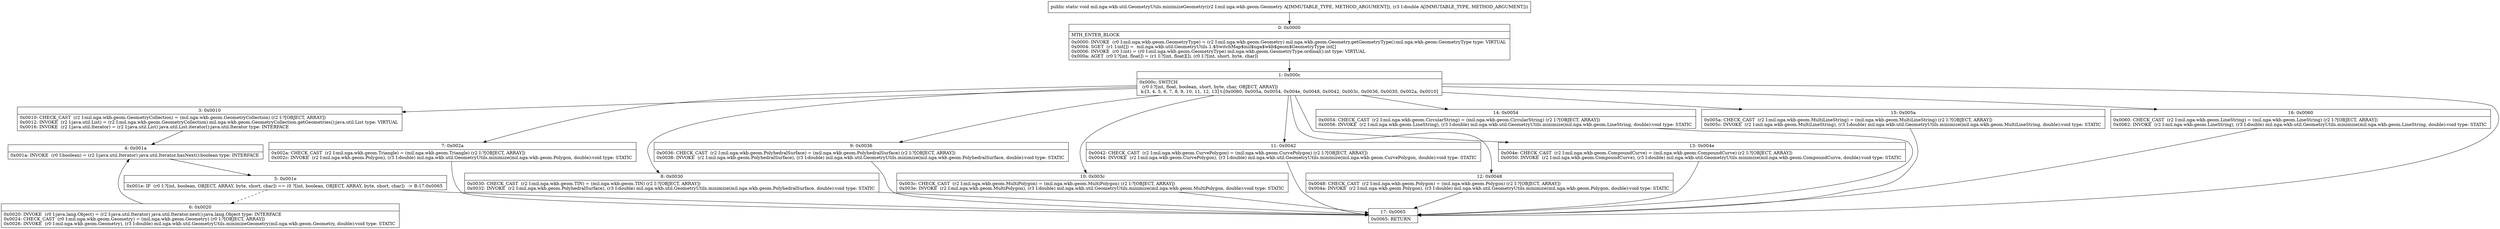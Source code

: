 digraph "CFG formil.nga.wkb.util.GeometryUtils.minimizeGeometry(Lmil\/nga\/wkb\/geom\/Geometry;D)V" {
Node_0 [shape=record,label="{0\:\ 0x0000|MTH_ENTER_BLOCK\l|0x0000: INVOKE  (r0 I:mil.nga.wkb.geom.GeometryType) = (r2 I:mil.nga.wkb.geom.Geometry) mil.nga.wkb.geom.Geometry.getGeometryType():mil.nga.wkb.geom.GeometryType type: VIRTUAL \l0x0004: SGET  (r1 I:int[]) =  mil.nga.wkb.util.GeometryUtils.1.$SwitchMap$mil$nga$wkb$geom$GeometryType int[] \l0x0006: INVOKE  (r0 I:int) = (r0 I:mil.nga.wkb.geom.GeometryType) mil.nga.wkb.geom.GeometryType.ordinal():int type: VIRTUAL \l0x000a: AGET  (r0 I:?[int, float]) = (r1 I:?[int, float][]), (r0 I:?[int, short, byte, char]) \l}"];
Node_1 [shape=record,label="{1\:\ 0x000c|0x000c: SWITCH  \l  (r0 I:?[int, float, boolean, short, byte, char, OBJECT, ARRAY])\l k:[3, 4, 5, 6, 7, 8, 9, 10, 11, 12, 13] t:[0x0060, 0x005a, 0x0054, 0x004e, 0x0048, 0x0042, 0x003c, 0x0036, 0x0030, 0x002a, 0x0010] \l}"];
Node_3 [shape=record,label="{3\:\ 0x0010|0x0010: CHECK_CAST  (r2 I:mil.nga.wkb.geom.GeometryCollection) = (mil.nga.wkb.geom.GeometryCollection) (r2 I:?[OBJECT, ARRAY]) \l0x0012: INVOKE  (r2 I:java.util.List) = (r2 I:mil.nga.wkb.geom.GeometryCollection) mil.nga.wkb.geom.GeometryCollection.getGeometries():java.util.List type: VIRTUAL \l0x0016: INVOKE  (r2 I:java.util.Iterator) = (r2 I:java.util.List) java.util.List.iterator():java.util.Iterator type: INTERFACE \l}"];
Node_4 [shape=record,label="{4\:\ 0x001a|0x001a: INVOKE  (r0 I:boolean) = (r2 I:java.util.Iterator) java.util.Iterator.hasNext():boolean type: INTERFACE \l}"];
Node_5 [shape=record,label="{5\:\ 0x001e|0x001e: IF  (r0 I:?[int, boolean, OBJECT, ARRAY, byte, short, char]) == (0 ?[int, boolean, OBJECT, ARRAY, byte, short, char])  \-\> B:17:0x0065 \l}"];
Node_6 [shape=record,label="{6\:\ 0x0020|0x0020: INVOKE  (r0 I:java.lang.Object) = (r2 I:java.util.Iterator) java.util.Iterator.next():java.lang.Object type: INTERFACE \l0x0024: CHECK_CAST  (r0 I:mil.nga.wkb.geom.Geometry) = (mil.nga.wkb.geom.Geometry) (r0 I:?[OBJECT, ARRAY]) \l0x0026: INVOKE  (r0 I:mil.nga.wkb.geom.Geometry), (r3 I:double) mil.nga.wkb.util.GeometryUtils.minimizeGeometry(mil.nga.wkb.geom.Geometry, double):void type: STATIC \l}"];
Node_7 [shape=record,label="{7\:\ 0x002a|0x002a: CHECK_CAST  (r2 I:mil.nga.wkb.geom.Triangle) = (mil.nga.wkb.geom.Triangle) (r2 I:?[OBJECT, ARRAY]) \l0x002c: INVOKE  (r2 I:mil.nga.wkb.geom.Polygon), (r3 I:double) mil.nga.wkb.util.GeometryUtils.minimize(mil.nga.wkb.geom.Polygon, double):void type: STATIC \l}"];
Node_8 [shape=record,label="{8\:\ 0x0030|0x0030: CHECK_CAST  (r2 I:mil.nga.wkb.geom.TIN) = (mil.nga.wkb.geom.TIN) (r2 I:?[OBJECT, ARRAY]) \l0x0032: INVOKE  (r2 I:mil.nga.wkb.geom.PolyhedralSurface), (r3 I:double) mil.nga.wkb.util.GeometryUtils.minimize(mil.nga.wkb.geom.PolyhedralSurface, double):void type: STATIC \l}"];
Node_9 [shape=record,label="{9\:\ 0x0036|0x0036: CHECK_CAST  (r2 I:mil.nga.wkb.geom.PolyhedralSurface) = (mil.nga.wkb.geom.PolyhedralSurface) (r2 I:?[OBJECT, ARRAY]) \l0x0038: INVOKE  (r2 I:mil.nga.wkb.geom.PolyhedralSurface), (r3 I:double) mil.nga.wkb.util.GeometryUtils.minimize(mil.nga.wkb.geom.PolyhedralSurface, double):void type: STATIC \l}"];
Node_10 [shape=record,label="{10\:\ 0x003c|0x003c: CHECK_CAST  (r2 I:mil.nga.wkb.geom.MultiPolygon) = (mil.nga.wkb.geom.MultiPolygon) (r2 I:?[OBJECT, ARRAY]) \l0x003e: INVOKE  (r2 I:mil.nga.wkb.geom.MultiPolygon), (r3 I:double) mil.nga.wkb.util.GeometryUtils.minimize(mil.nga.wkb.geom.MultiPolygon, double):void type: STATIC \l}"];
Node_11 [shape=record,label="{11\:\ 0x0042|0x0042: CHECK_CAST  (r2 I:mil.nga.wkb.geom.CurvePolygon) = (mil.nga.wkb.geom.CurvePolygon) (r2 I:?[OBJECT, ARRAY]) \l0x0044: INVOKE  (r2 I:mil.nga.wkb.geom.CurvePolygon), (r3 I:double) mil.nga.wkb.util.GeometryUtils.minimize(mil.nga.wkb.geom.CurvePolygon, double):void type: STATIC \l}"];
Node_12 [shape=record,label="{12\:\ 0x0048|0x0048: CHECK_CAST  (r2 I:mil.nga.wkb.geom.Polygon) = (mil.nga.wkb.geom.Polygon) (r2 I:?[OBJECT, ARRAY]) \l0x004a: INVOKE  (r2 I:mil.nga.wkb.geom.Polygon), (r3 I:double) mil.nga.wkb.util.GeometryUtils.minimize(mil.nga.wkb.geom.Polygon, double):void type: STATIC \l}"];
Node_13 [shape=record,label="{13\:\ 0x004e|0x004e: CHECK_CAST  (r2 I:mil.nga.wkb.geom.CompoundCurve) = (mil.nga.wkb.geom.CompoundCurve) (r2 I:?[OBJECT, ARRAY]) \l0x0050: INVOKE  (r2 I:mil.nga.wkb.geom.CompoundCurve), (r3 I:double) mil.nga.wkb.util.GeometryUtils.minimize(mil.nga.wkb.geom.CompoundCurve, double):void type: STATIC \l}"];
Node_14 [shape=record,label="{14\:\ 0x0054|0x0054: CHECK_CAST  (r2 I:mil.nga.wkb.geom.CircularString) = (mil.nga.wkb.geom.CircularString) (r2 I:?[OBJECT, ARRAY]) \l0x0056: INVOKE  (r2 I:mil.nga.wkb.geom.LineString), (r3 I:double) mil.nga.wkb.util.GeometryUtils.minimize(mil.nga.wkb.geom.LineString, double):void type: STATIC \l}"];
Node_15 [shape=record,label="{15\:\ 0x005a|0x005a: CHECK_CAST  (r2 I:mil.nga.wkb.geom.MultiLineString) = (mil.nga.wkb.geom.MultiLineString) (r2 I:?[OBJECT, ARRAY]) \l0x005c: INVOKE  (r2 I:mil.nga.wkb.geom.MultiLineString), (r3 I:double) mil.nga.wkb.util.GeometryUtils.minimize(mil.nga.wkb.geom.MultiLineString, double):void type: STATIC \l}"];
Node_16 [shape=record,label="{16\:\ 0x0060|0x0060: CHECK_CAST  (r2 I:mil.nga.wkb.geom.LineString) = (mil.nga.wkb.geom.LineString) (r2 I:?[OBJECT, ARRAY]) \l0x0062: INVOKE  (r2 I:mil.nga.wkb.geom.LineString), (r3 I:double) mil.nga.wkb.util.GeometryUtils.minimize(mil.nga.wkb.geom.LineString, double):void type: STATIC \l}"];
Node_17 [shape=record,label="{17\:\ 0x0065|0x0065: RETURN   \l}"];
MethodNode[shape=record,label="{public static void mil.nga.wkb.util.GeometryUtils.minimizeGeometry((r2 I:mil.nga.wkb.geom.Geometry A[IMMUTABLE_TYPE, METHOD_ARGUMENT]), (r3 I:double A[IMMUTABLE_TYPE, METHOD_ARGUMENT])) }"];
MethodNode -> Node_0;
Node_0 -> Node_1;
Node_1 -> Node_3;
Node_1 -> Node_7;
Node_1 -> Node_8;
Node_1 -> Node_9;
Node_1 -> Node_10;
Node_1 -> Node_11;
Node_1 -> Node_12;
Node_1 -> Node_13;
Node_1 -> Node_14;
Node_1 -> Node_15;
Node_1 -> Node_16;
Node_1 -> Node_17;
Node_3 -> Node_4;
Node_4 -> Node_5;
Node_5 -> Node_6[style=dashed];
Node_5 -> Node_17;
Node_6 -> Node_4;
Node_7 -> Node_17;
Node_8 -> Node_17;
Node_9 -> Node_17;
Node_10 -> Node_17;
Node_11 -> Node_17;
Node_12 -> Node_17;
Node_13 -> Node_17;
Node_14 -> Node_17;
Node_15 -> Node_17;
Node_16 -> Node_17;
}

